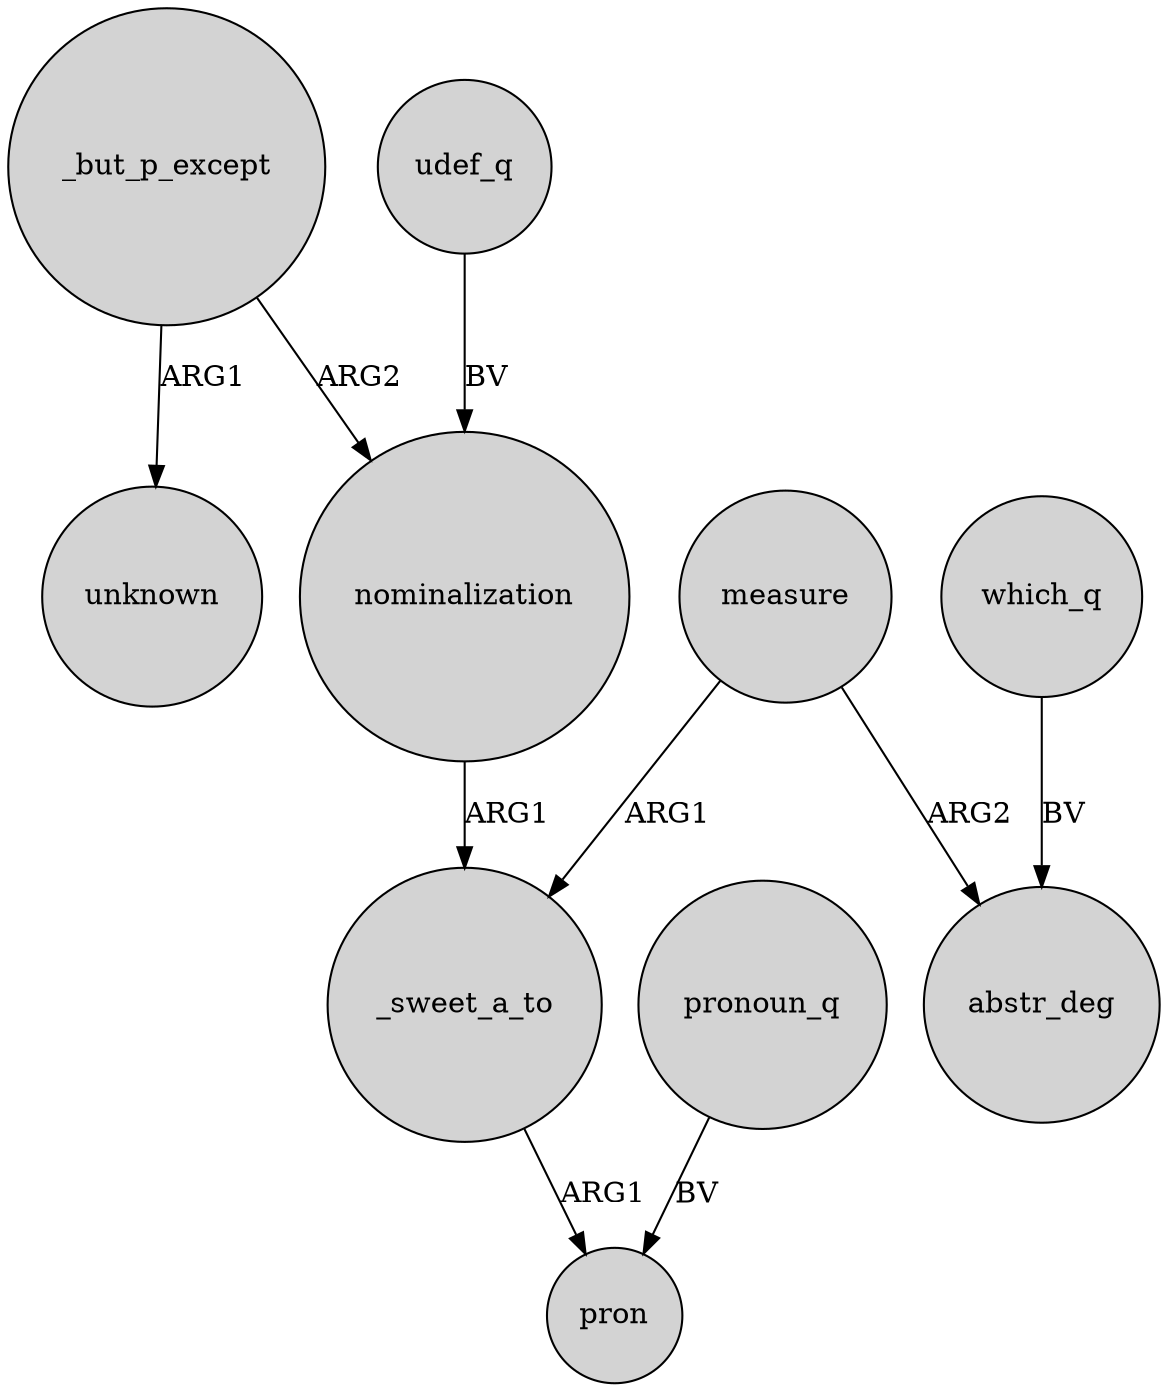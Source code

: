 digraph {
	node [shape=circle style=filled]
	_but_p_except -> unknown [label=ARG1]
	measure -> _sweet_a_to [label=ARG1]
	measure -> abstr_deg [label=ARG2]
	_sweet_a_to -> pron [label=ARG1]
	which_q -> abstr_deg [label=BV]
	_but_p_except -> nominalization [label=ARG2]
	udef_q -> nominalization [label=BV]
	nominalization -> _sweet_a_to [label=ARG1]
	pronoun_q -> pron [label=BV]
}
